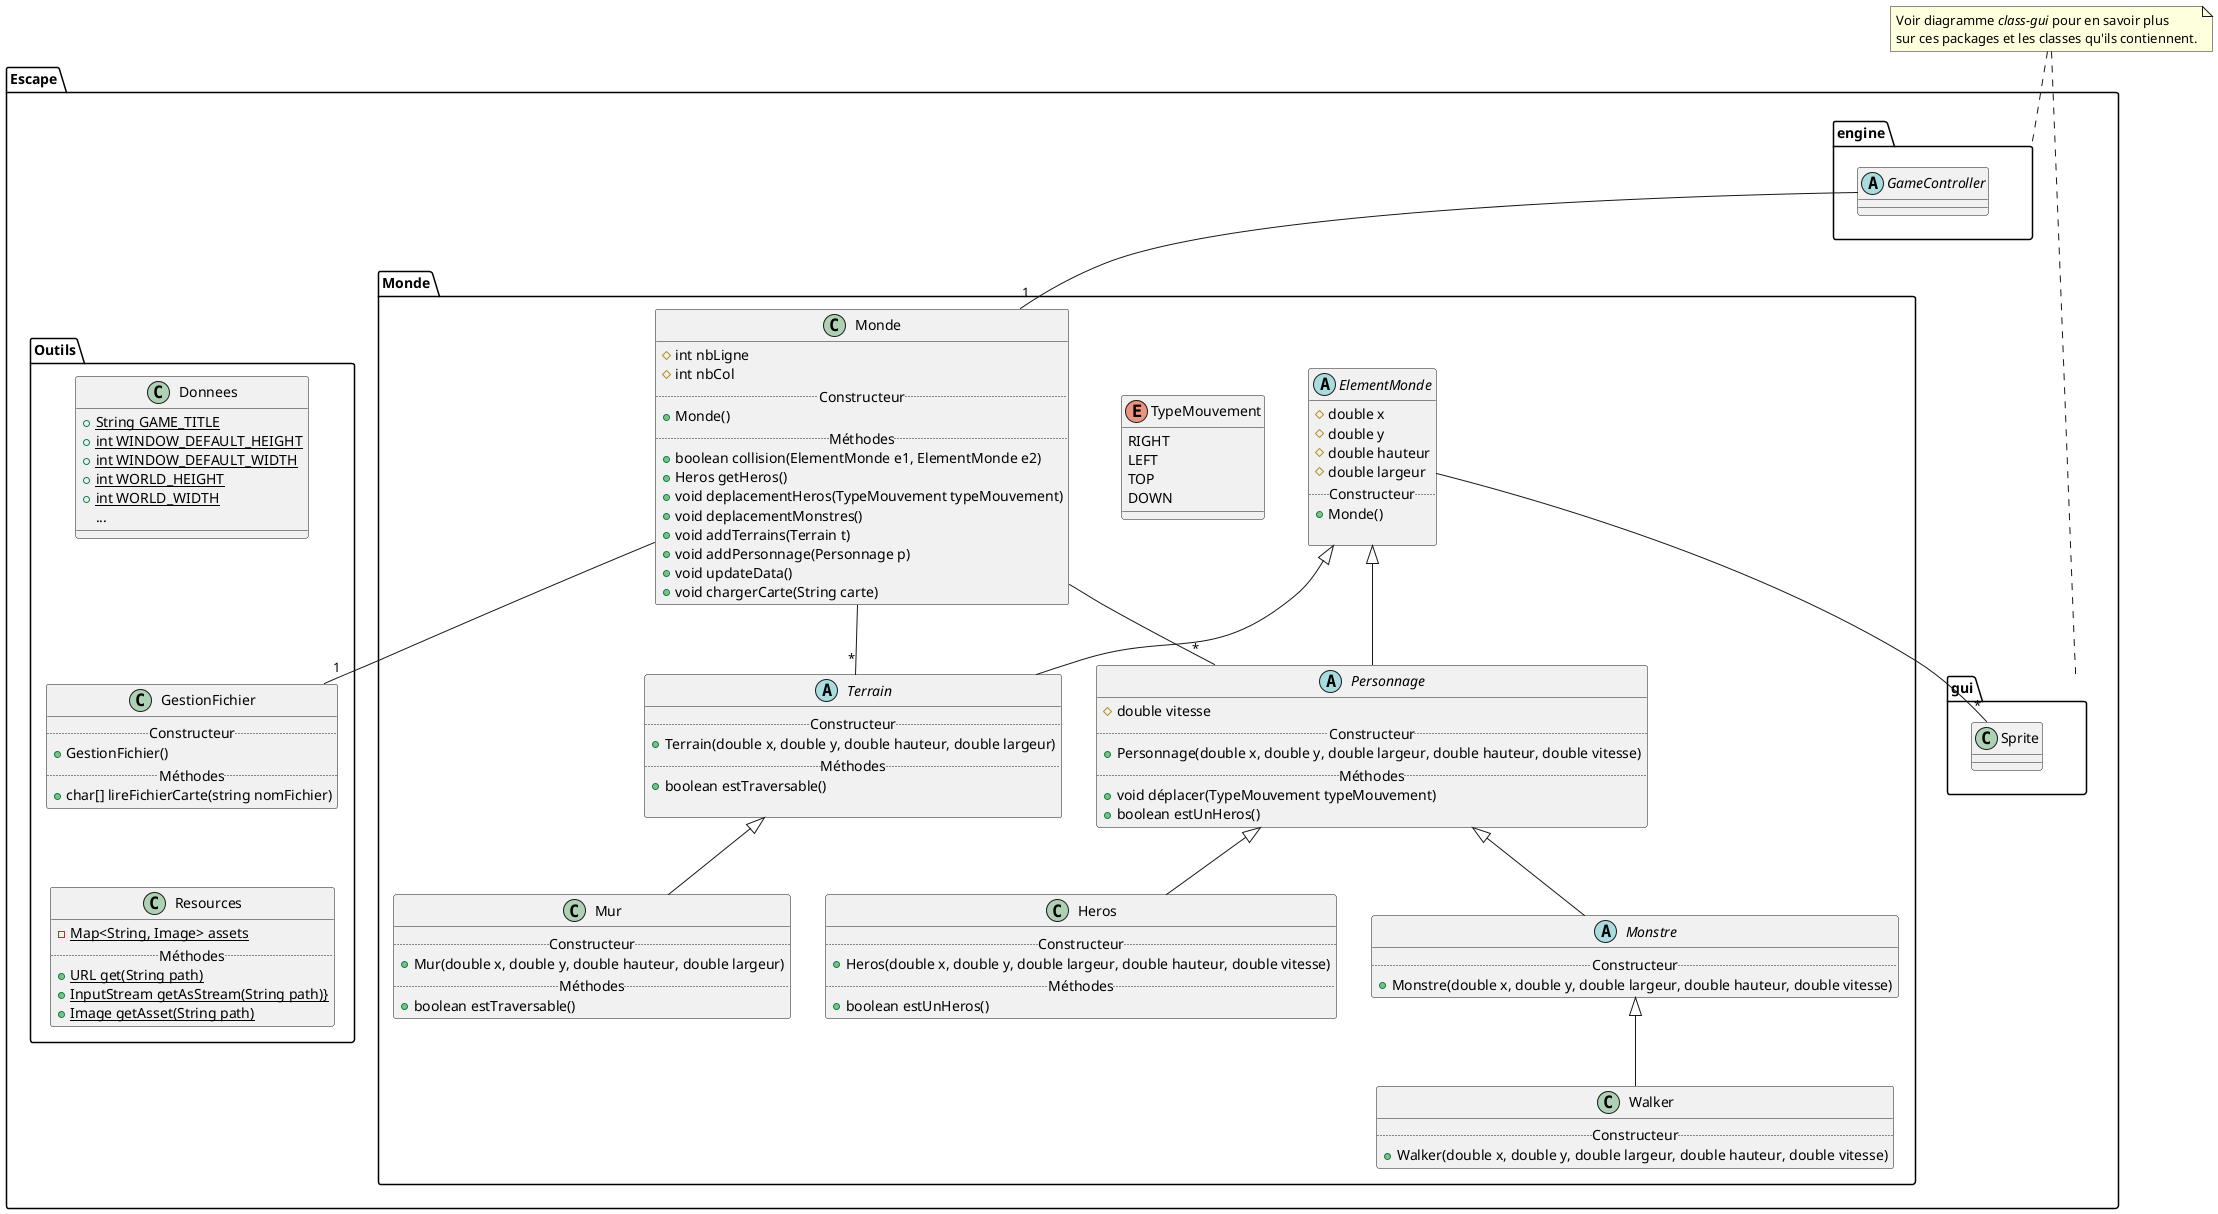 @startuml
package Escape {

  package Monde {
    abstract class ElementMonde {
      # double x
      # double y
      # double hauteur
      # double largeur
      ..Constructeur..
      + Monde()

    }
    abstract class Terrain {
      ..Constructeur..
      + Terrain(double x, double y, double hauteur, double largeur)
      ..Méthodes..
      + boolean estTraversable()

    }

    class Mur {
      ..Constructeur..
      + Mur(double x, double y, double hauteur, double largeur)
      ..Méthodes..
      + boolean estTraversable()
    }


    abstract class Personnage {
      # double vitesse
      ..Constructeur..
      + Personnage(double x, double y, double largeur, double hauteur, double vitesse)
      ..Méthodes..
      + void déplacer(TypeMouvement typeMouvement)
      + boolean estUnHeros()
    }

    enum TypeMouvement{
        RIGHT
        LEFT
        TOP
        DOWN
    }

    class Heros {
      ..Constructeur..
      + Heros(double x, double y, double largeur, double hauteur, double vitesse)
      ..Méthodes..
      + boolean estUnHeros()
    }

    abstract class Monstre {
      ..Constructeur..
      + Monstre(double x, double y, double largeur, double hauteur, double vitesse)
    }

    class Walker {
      ..Constructeur..
      + Walker(double x, double y, double largeur, double hauteur, double vitesse)
    }

    class Monde {
      # int nbLigne
      # int nbCol
      ..Constructeur..
      + Monde()
      ..Méthodes..
      + boolean collision(ElementMonde e1, ElementMonde e2)
      + Heros getHeros()
      + void deplacementHeros(TypeMouvement typeMouvement)
      + void deplacementMonstres()
      + void addTerrains(Terrain t)
      + void addPersonnage(Personnage p)
      + void updateData()
      + void chargerCarte(String carte)
    }
  }

  package Outils {
    class Donnees {
      + {static} String GAME_TITLE
      + {static} int WINDOW_DEFAULT_HEIGHT
      + {static} int WINDOW_DEFAULT_WIDTH
      + {static} int WORLD_HEIGHT
      + {static} int WORLD_WIDTH
      ...
    }

    class GestionFichier {
      ..Constructeur..
      + GestionFichier()
      ..Méthodes..
      + char[] lireFichierCarte(string nomFichier)
    }

    class Resources {
      - {static} Map<String, Image> assets
      ..Méthodes..
      + {static} URL get(String path)
      + {static} InputStream getAsStream(String path)}
      + {static} Image getAsset(String path)
    }
  }

  package gui {
    class Sprite
  }

  package engine {
    abstract class GameController {
    }
  }
}

note "Voir diagramme <i>class-gui</i> pour en savoir plus\nsur ces packages et les classes qu'ils contiennent." as N_gui
N_gui .. engine
N_gui .. gui


' force layout
Resources -[hidden]up-> GestionFichier
GestionFichier -[hidden]up-> Donnees
engine -[hidden]right-> gui


GameController -- "1" Escape.Monde.Monde
Personnage -up-|> ElementMonde
Heros -up-|> Personnage
Monstre -up-|> Personnage
Walker -up-|> Monstre

Terrain -up-|> ElementMonde
Mur -up-|> Terrain


Escape.Monde.Monde -- "*" Personnage
Escape.Monde.Monde -- "*" Terrain

Escape.Monde.Monde -- "1" GestionFichier

ElementMonde --"*" Escape.gui.Sprite

@enduml
